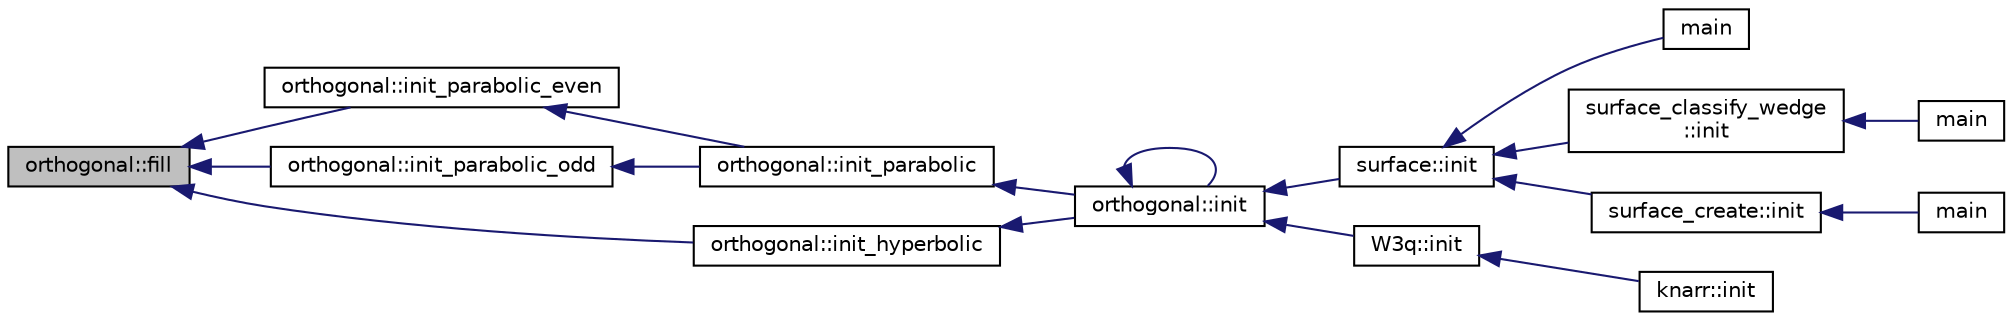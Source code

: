 digraph "orthogonal::fill"
{
  edge [fontname="Helvetica",fontsize="10",labelfontname="Helvetica",labelfontsize="10"];
  node [fontname="Helvetica",fontsize="10",shape=record];
  rankdir="LR";
  Node4948 [label="orthogonal::fill",height=0.2,width=0.4,color="black", fillcolor="grey75", style="filled", fontcolor="black"];
  Node4948 -> Node4949 [dir="back",color="midnightblue",fontsize="10",style="solid",fontname="Helvetica"];
  Node4949 [label="orthogonal::init_parabolic_even",height=0.2,width=0.4,color="black", fillcolor="white", style="filled",URL="$d7/daa/classorthogonal.html#a495354fe027c383b4dd9ee3906dcde92"];
  Node4949 -> Node4950 [dir="back",color="midnightblue",fontsize="10",style="solid",fontname="Helvetica"];
  Node4950 [label="orthogonal::init_parabolic",height=0.2,width=0.4,color="black", fillcolor="white", style="filled",URL="$d7/daa/classorthogonal.html#aef84a93f2f8973a3b5fc2d7d48b1d5ed"];
  Node4950 -> Node4951 [dir="back",color="midnightblue",fontsize="10",style="solid",fontname="Helvetica"];
  Node4951 [label="orthogonal::init",height=0.2,width=0.4,color="black", fillcolor="white", style="filled",URL="$d7/daa/classorthogonal.html#a8bd53ba30f34ac50889503f0f3ef6deb"];
  Node4951 -> Node4951 [dir="back",color="midnightblue",fontsize="10",style="solid",fontname="Helvetica"];
  Node4951 -> Node4952 [dir="back",color="midnightblue",fontsize="10",style="solid",fontname="Helvetica"];
  Node4952 [label="surface::init",height=0.2,width=0.4,color="black", fillcolor="white", style="filled",URL="$d5/d88/classsurface.html#a90570b0ca6ab02988159f2c40cb27308"];
  Node4952 -> Node4953 [dir="back",color="midnightblue",fontsize="10",style="solid",fontname="Helvetica"];
  Node4953 [label="main",height=0.2,width=0.4,color="black", fillcolor="white", style="filled",URL="$d6/dc3/arc__lifting__main_8_c.html#a217dbf8b442f20279ea00b898af96f52"];
  Node4952 -> Node4954 [dir="back",color="midnightblue",fontsize="10",style="solid",fontname="Helvetica"];
  Node4954 [label="surface_classify_wedge\l::init",height=0.2,width=0.4,color="black", fillcolor="white", style="filled",URL="$d7/d5c/classsurface__classify__wedge.html#a43302106663b307aa8274a5112a7010a"];
  Node4954 -> Node4955 [dir="back",color="midnightblue",fontsize="10",style="solid",fontname="Helvetica"];
  Node4955 [label="main",height=0.2,width=0.4,color="black", fillcolor="white", style="filled",URL="$df/df8/surface__classify_8_c.html#a217dbf8b442f20279ea00b898af96f52"];
  Node4952 -> Node4956 [dir="back",color="midnightblue",fontsize="10",style="solid",fontname="Helvetica"];
  Node4956 [label="surface_create::init",height=0.2,width=0.4,color="black", fillcolor="white", style="filled",URL="$de/da4/classsurface__create.html#ab0db5c12825f778e3caf8aa4da02eb06"];
  Node4956 -> Node4957 [dir="back",color="midnightblue",fontsize="10",style="solid",fontname="Helvetica"];
  Node4957 [label="main",height=0.2,width=0.4,color="black", fillcolor="white", style="filled",URL="$d2/dfa/create__surface__main_8_c.html#a217dbf8b442f20279ea00b898af96f52"];
  Node4951 -> Node4958 [dir="back",color="midnightblue",fontsize="10",style="solid",fontname="Helvetica"];
  Node4958 [label="W3q::init",height=0.2,width=0.4,color="black", fillcolor="white", style="filled",URL="$de/d2c/class_w3q.html#a215fe070895a4915537fcb1bfba4f777"];
  Node4958 -> Node4959 [dir="back",color="midnightblue",fontsize="10",style="solid",fontname="Helvetica"];
  Node4959 [label="knarr::init",height=0.2,width=0.4,color="black", fillcolor="white", style="filled",URL="$d7/de5/classknarr.html#a1e25f28aeec8f316cc0ce81eb89e670e"];
  Node4948 -> Node4960 [dir="back",color="midnightblue",fontsize="10",style="solid",fontname="Helvetica"];
  Node4960 [label="orthogonal::init_parabolic_odd",height=0.2,width=0.4,color="black", fillcolor="white", style="filled",URL="$d7/daa/classorthogonal.html#adeb14ce7821acee632e1a1ca3975a201"];
  Node4960 -> Node4950 [dir="back",color="midnightblue",fontsize="10",style="solid",fontname="Helvetica"];
  Node4948 -> Node4961 [dir="back",color="midnightblue",fontsize="10",style="solid",fontname="Helvetica"];
  Node4961 [label="orthogonal::init_hyperbolic",height=0.2,width=0.4,color="black", fillcolor="white", style="filled",URL="$d7/daa/classorthogonal.html#a29b6dc8054efd05033b2ef9cacca3a5e"];
  Node4961 -> Node4951 [dir="back",color="midnightblue",fontsize="10",style="solid",fontname="Helvetica"];
}
